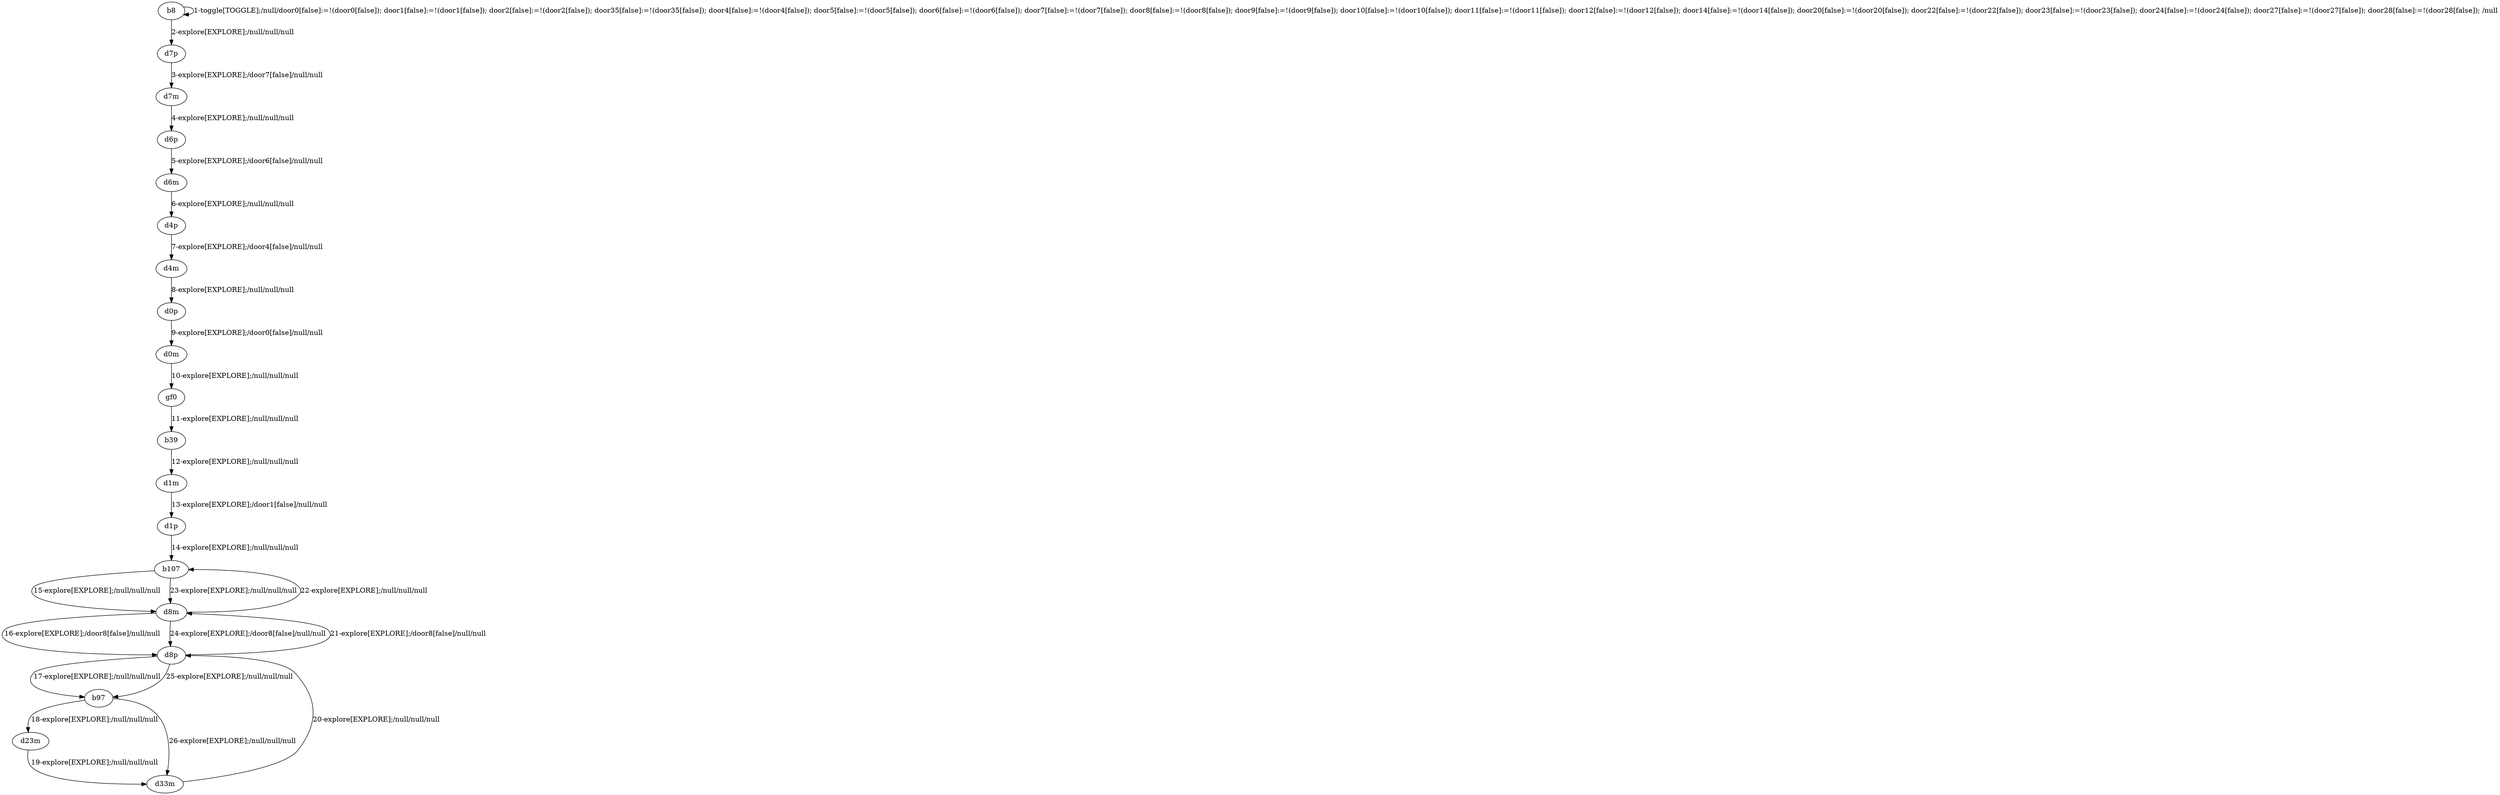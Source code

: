 # Total number of goals covered by this test: 5
# d8p --> d8m
# d33m --> d8p
# d8m --> b107
# b97 --> d23m
# d23m --> d33m

digraph g {
"b8" -> "b8" [label = "1-toggle[TOGGLE];/null/door0[false]:=!(door0[false]); door1[false]:=!(door1[false]); door2[false]:=!(door2[false]); door35[false]:=!(door35[false]); door4[false]:=!(door4[false]); door5[false]:=!(door5[false]); door6[false]:=!(door6[false]); door7[false]:=!(door7[false]); door8[false]:=!(door8[false]); door9[false]:=!(door9[false]); door10[false]:=!(door10[false]); door11[false]:=!(door11[false]); door12[false]:=!(door12[false]); door14[false]:=!(door14[false]); door20[false]:=!(door20[false]); door22[false]:=!(door22[false]); door23[false]:=!(door23[false]); door24[false]:=!(door24[false]); door27[false]:=!(door27[false]); door28[false]:=!(door28[false]); /null"];
"b8" -> "d7p" [label = "2-explore[EXPLORE];/null/null/null"];
"d7p" -> "d7m" [label = "3-explore[EXPLORE];/door7[false]/null/null"];
"d7m" -> "d6p" [label = "4-explore[EXPLORE];/null/null/null"];
"d6p" -> "d6m" [label = "5-explore[EXPLORE];/door6[false]/null/null"];
"d6m" -> "d4p" [label = "6-explore[EXPLORE];/null/null/null"];
"d4p" -> "d4m" [label = "7-explore[EXPLORE];/door4[false]/null/null"];
"d4m" -> "d0p" [label = "8-explore[EXPLORE];/null/null/null"];
"d0p" -> "d0m" [label = "9-explore[EXPLORE];/door0[false]/null/null"];
"d0m" -> "gf0" [label = "10-explore[EXPLORE];/null/null/null"];
"gf0" -> "b39" [label = "11-explore[EXPLORE];/null/null/null"];
"b39" -> "d1m" [label = "12-explore[EXPLORE];/null/null/null"];
"d1m" -> "d1p" [label = "13-explore[EXPLORE];/door1[false]/null/null"];
"d1p" -> "b107" [label = "14-explore[EXPLORE];/null/null/null"];
"b107" -> "d8m" [label = "15-explore[EXPLORE];/null/null/null"];
"d8m" -> "d8p" [label = "16-explore[EXPLORE];/door8[false]/null/null"];
"d8p" -> "b97" [label = "17-explore[EXPLORE];/null/null/null"];
"b97" -> "d23m" [label = "18-explore[EXPLORE];/null/null/null"];
"d23m" -> "d33m" [label = "19-explore[EXPLORE];/null/null/null"];
"d33m" -> "d8p" [label = "20-explore[EXPLORE];/null/null/null"];
"d8p" -> "d8m" [label = "21-explore[EXPLORE];/door8[false]/null/null"];
"d8m" -> "b107" [label = "22-explore[EXPLORE];/null/null/null"];
"b107" -> "d8m" [label = "23-explore[EXPLORE];/null/null/null"];
"d8m" -> "d8p" [label = "24-explore[EXPLORE];/door8[false]/null/null"];
"d8p" -> "b97" [label = "25-explore[EXPLORE];/null/null/null"];
"b97" -> "d33m" [label = "26-explore[EXPLORE];/null/null/null"];
}